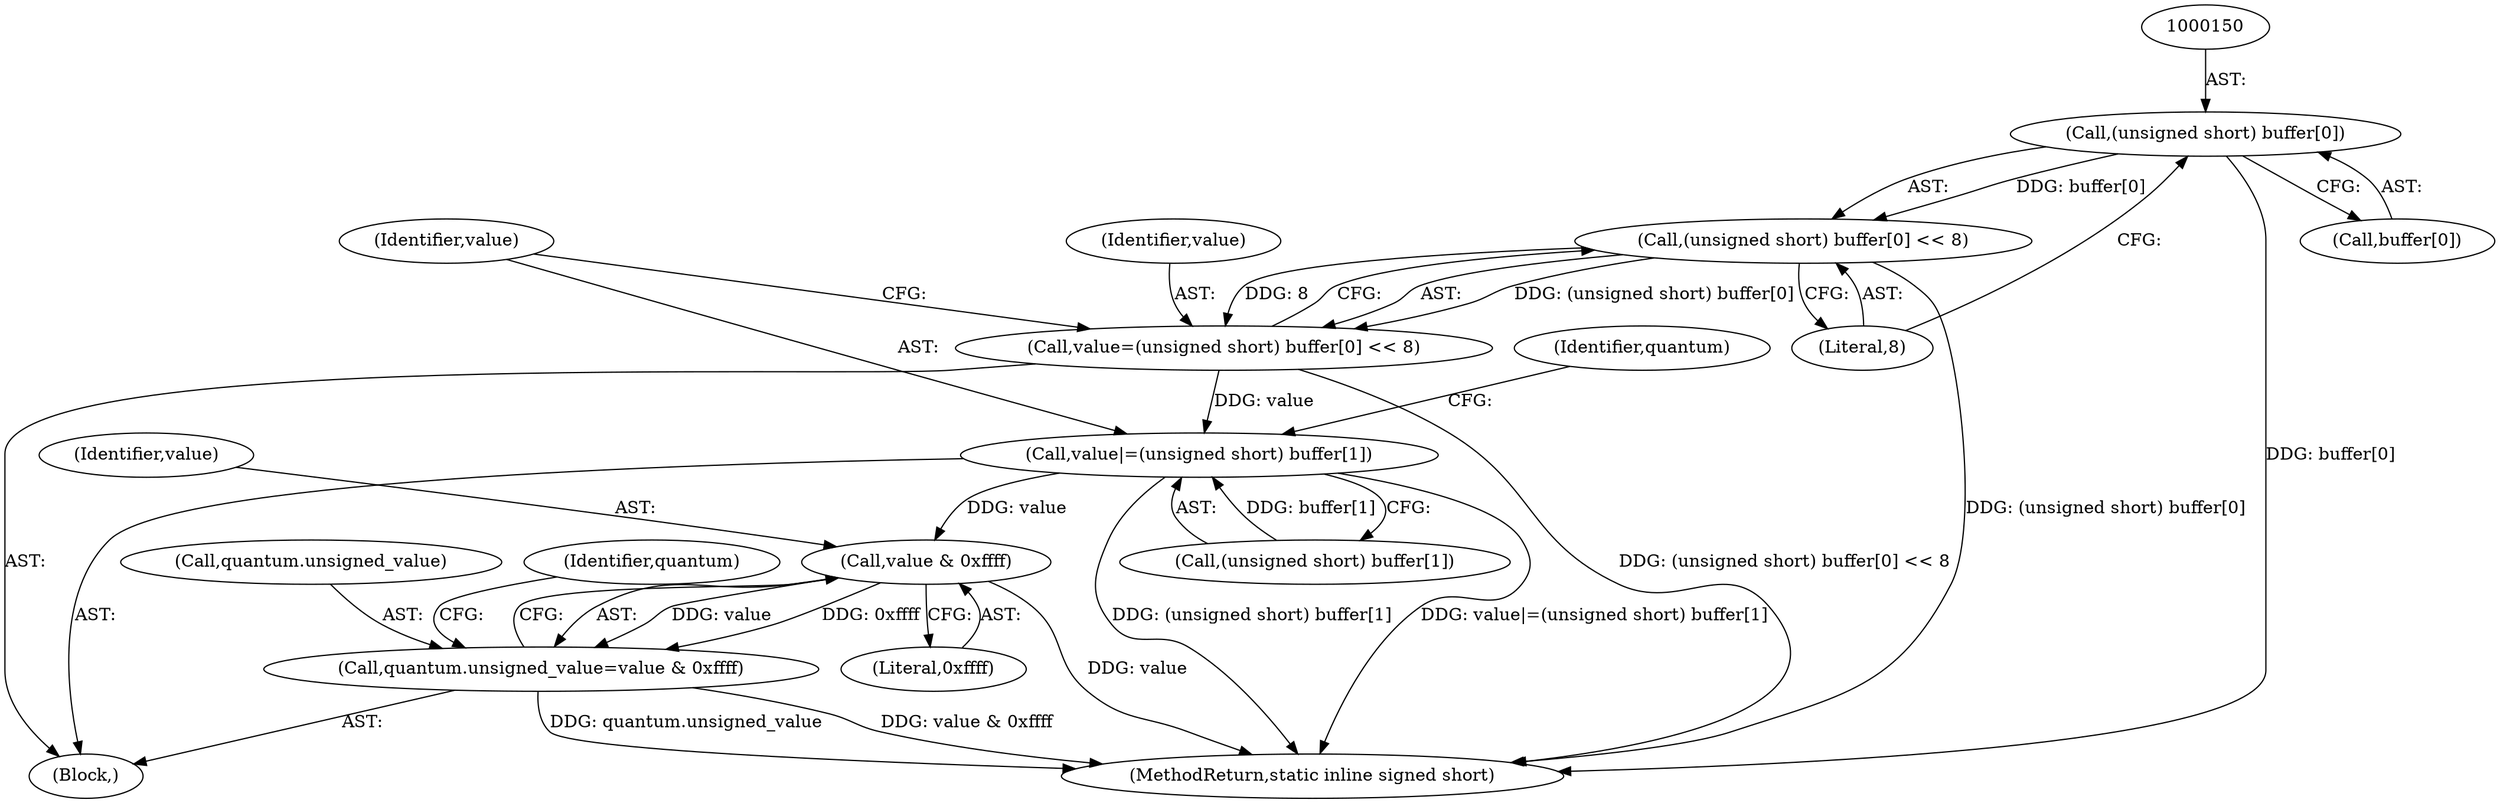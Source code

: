 digraph "0_ImageMagick_d8ab7f046587f2e9f734b687ba7e6e10147c294b_7@array" {
"1000149" [label="(Call,(unsigned short) buffer[0])"];
"1000148" [label="(Call,(unsigned short) buffer[0] << 8)"];
"1000146" [label="(Call,value=(unsigned short) buffer[0] << 8)"];
"1000155" [label="(Call,value|=(unsigned short) buffer[1])"];
"1000166" [label="(Call,value & 0xffff)"];
"1000162" [label="(Call,quantum.unsigned_value=value & 0xffff)"];
"1000166" [label="(Call,value & 0xffff)"];
"1000167" [label="(Identifier,value)"];
"1000151" [label="(Call,buffer[0])"];
"1000147" [label="(Identifier,value)"];
"1000157" [label="(Call,(unsigned short) buffer[1])"];
"1000149" [label="(Call,(unsigned short) buffer[0])"];
"1000148" [label="(Call,(unsigned short) buffer[0] << 8)"];
"1000103" [label="(Block,)"];
"1000156" [label="(Identifier,value)"];
"1000146" [label="(Call,value=(unsigned short) buffer[0] << 8)"];
"1000164" [label="(Identifier,quantum)"];
"1000163" [label="(Call,quantum.unsigned_value)"];
"1000168" [label="(Literal,0xffff)"];
"1000171" [label="(Identifier,quantum)"];
"1000173" [label="(MethodReturn,static inline signed short)"];
"1000154" [label="(Literal,8)"];
"1000162" [label="(Call,quantum.unsigned_value=value & 0xffff)"];
"1000155" [label="(Call,value|=(unsigned short) buffer[1])"];
"1000149" -> "1000148"  [label="AST: "];
"1000149" -> "1000151"  [label="CFG: "];
"1000150" -> "1000149"  [label="AST: "];
"1000151" -> "1000149"  [label="AST: "];
"1000154" -> "1000149"  [label="CFG: "];
"1000149" -> "1000173"  [label="DDG: buffer[0]"];
"1000149" -> "1000148"  [label="DDG: buffer[0]"];
"1000148" -> "1000146"  [label="AST: "];
"1000148" -> "1000154"  [label="CFG: "];
"1000154" -> "1000148"  [label="AST: "];
"1000146" -> "1000148"  [label="CFG: "];
"1000148" -> "1000173"  [label="DDG: (unsigned short) buffer[0]"];
"1000148" -> "1000146"  [label="DDG: (unsigned short) buffer[0]"];
"1000148" -> "1000146"  [label="DDG: 8"];
"1000146" -> "1000103"  [label="AST: "];
"1000147" -> "1000146"  [label="AST: "];
"1000156" -> "1000146"  [label="CFG: "];
"1000146" -> "1000173"  [label="DDG: (unsigned short) buffer[0] << 8"];
"1000146" -> "1000155"  [label="DDG: value"];
"1000155" -> "1000103"  [label="AST: "];
"1000155" -> "1000157"  [label="CFG: "];
"1000156" -> "1000155"  [label="AST: "];
"1000157" -> "1000155"  [label="AST: "];
"1000164" -> "1000155"  [label="CFG: "];
"1000155" -> "1000173"  [label="DDG: (unsigned short) buffer[1]"];
"1000155" -> "1000173"  [label="DDG: value|=(unsigned short) buffer[1]"];
"1000157" -> "1000155"  [label="DDG: buffer[1]"];
"1000155" -> "1000166"  [label="DDG: value"];
"1000166" -> "1000162"  [label="AST: "];
"1000166" -> "1000168"  [label="CFG: "];
"1000167" -> "1000166"  [label="AST: "];
"1000168" -> "1000166"  [label="AST: "];
"1000162" -> "1000166"  [label="CFG: "];
"1000166" -> "1000173"  [label="DDG: value"];
"1000166" -> "1000162"  [label="DDG: value"];
"1000166" -> "1000162"  [label="DDG: 0xffff"];
"1000162" -> "1000103"  [label="AST: "];
"1000163" -> "1000162"  [label="AST: "];
"1000171" -> "1000162"  [label="CFG: "];
"1000162" -> "1000173"  [label="DDG: value & 0xffff"];
"1000162" -> "1000173"  [label="DDG: quantum.unsigned_value"];
}
